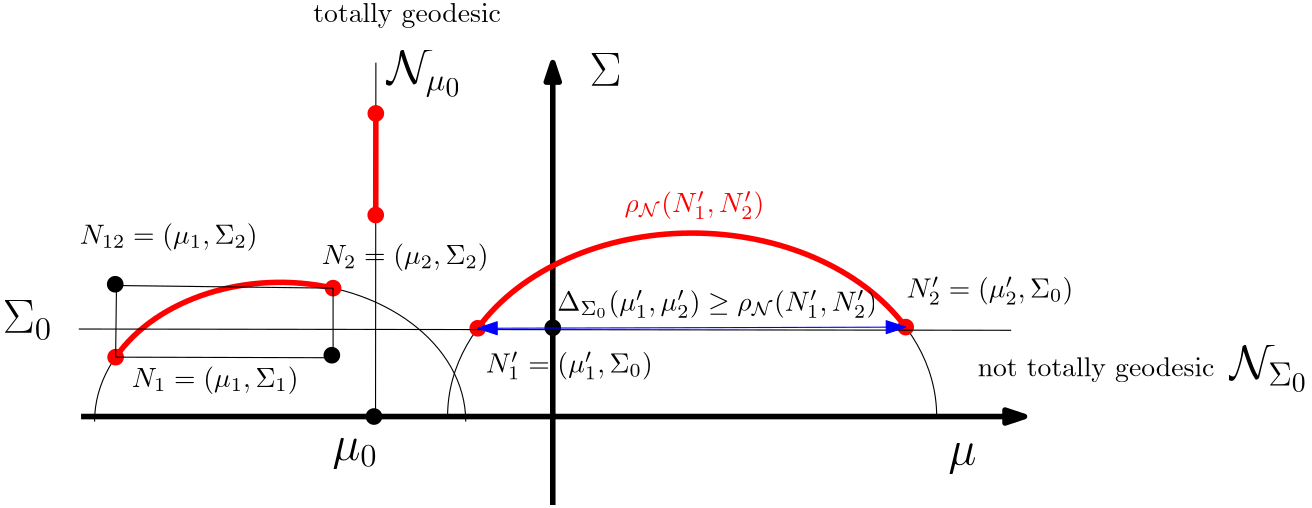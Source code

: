 <?xml version="1.0"?>
<!DOCTYPE ipe SYSTEM "ipe.dtd">
<ipe version="70218" creator="Ipe 7.2.9">
<info created="D:20220212103745" modified="D:20220407083436"/>
<ipestyle name="basic">
<symbol name="arrow/arc(spx)">
<path stroke="sym-stroke" fill="sym-stroke" pen="sym-pen">
0 0 m
-1 0.333 l
-1 -0.333 l
h
</path>
</symbol>
<symbol name="arrow/farc(spx)">
<path stroke="sym-stroke" fill="white" pen="sym-pen">
0 0 m
-1 0.333 l
-1 -0.333 l
h
</path>
</symbol>
<symbol name="arrow/ptarc(spx)">
<path stroke="sym-stroke" fill="sym-stroke" pen="sym-pen">
0 0 m
-1 0.333 l
-0.8 0 l
-1 -0.333 l
h
</path>
</symbol>
<symbol name="arrow/fptarc(spx)">
<path stroke="sym-stroke" fill="white" pen="sym-pen">
0 0 m
-1 0.333 l
-0.8 0 l
-1 -0.333 l
h
</path>
</symbol>
<symbol name="mark/circle(sx)" transformations="translations">
<path fill="sym-stroke">
0.6 0 0 0.6 0 0 e
0.4 0 0 0.4 0 0 e
</path>
</symbol>
<symbol name="mark/disk(sx)" transformations="translations">
<path fill="sym-stroke">
0.6 0 0 0.6 0 0 e
</path>
</symbol>
<symbol name="mark/fdisk(sfx)" transformations="translations">
<group>
<path fill="sym-fill">
0.5 0 0 0.5 0 0 e
</path>
<path fill="sym-stroke" fillrule="eofill">
0.6 0 0 0.6 0 0 e
0.4 0 0 0.4 0 0 e
</path>
</group>
</symbol>
<symbol name="mark/box(sx)" transformations="translations">
<path fill="sym-stroke" fillrule="eofill">
-0.6 -0.6 m
0.6 -0.6 l
0.6 0.6 l
-0.6 0.6 l
h
-0.4 -0.4 m
0.4 -0.4 l
0.4 0.4 l
-0.4 0.4 l
h
</path>
</symbol>
<symbol name="mark/square(sx)" transformations="translations">
<path fill="sym-stroke">
-0.6 -0.6 m
0.6 -0.6 l
0.6 0.6 l
-0.6 0.6 l
h
</path>
</symbol>
<symbol name="mark/fsquare(sfx)" transformations="translations">
<group>
<path fill="sym-fill">
-0.5 -0.5 m
0.5 -0.5 l
0.5 0.5 l
-0.5 0.5 l
h
</path>
<path fill="sym-stroke" fillrule="eofill">
-0.6 -0.6 m
0.6 -0.6 l
0.6 0.6 l
-0.6 0.6 l
h
-0.4 -0.4 m
0.4 -0.4 l
0.4 0.4 l
-0.4 0.4 l
h
</path>
</group>
</symbol>
<symbol name="mark/cross(sx)" transformations="translations">
<group>
<path fill="sym-stroke">
-0.43 -0.57 m
0.57 0.43 l
0.43 0.57 l
-0.57 -0.43 l
h
</path>
<path fill="sym-stroke">
-0.43 0.57 m
0.57 -0.43 l
0.43 -0.57 l
-0.57 0.43 l
h
</path>
</group>
</symbol>
<symbol name="arrow/fnormal(spx)">
<path stroke="sym-stroke" fill="white" pen="sym-pen">
0 0 m
-1 0.333 l
-1 -0.333 l
h
</path>
</symbol>
<symbol name="arrow/pointed(spx)">
<path stroke="sym-stroke" fill="sym-stroke" pen="sym-pen">
0 0 m
-1 0.333 l
-0.8 0 l
-1 -0.333 l
h
</path>
</symbol>
<symbol name="arrow/fpointed(spx)">
<path stroke="sym-stroke" fill="white" pen="sym-pen">
0 0 m
-1 0.333 l
-0.8 0 l
-1 -0.333 l
h
</path>
</symbol>
<symbol name="arrow/linear(spx)">
<path stroke="sym-stroke" pen="sym-pen">
-1 0.333 m
0 0 l
-1 -0.333 l
</path>
</symbol>
<symbol name="arrow/fdouble(spx)">
<path stroke="sym-stroke" fill="white" pen="sym-pen">
0 0 m
-1 0.333 l
-1 -0.333 l
h
-1 0 m
-2 0.333 l
-2 -0.333 l
h
</path>
</symbol>
<symbol name="arrow/double(spx)">
<path stroke="sym-stroke" fill="sym-stroke" pen="sym-pen">
0 0 m
-1 0.333 l
-1 -0.333 l
h
-1 0 m
-2 0.333 l
-2 -0.333 l
h
</path>
</symbol>
<anglesize name="22.5 deg" value="22.5"/>
<anglesize name="30 deg" value="30"/>
<anglesize name="45 deg" value="45"/>
<anglesize name="60 deg" value="60"/>
<anglesize name="90 deg" value="90"/>
<arrowsize name="large" value="10"/>
<arrowsize name="small" value="5"/>
<arrowsize name="tiny" value="3"/>
<color name="blue" value="0 0 1"/>
<color name="brown" value="0.647 0.165 0.165"/>
<color name="darkblue" value="0 0 0.545"/>
<color name="darkcyan" value="0 0.545 0.545"/>
<color name="darkgray" value="0.663"/>
<color name="darkgreen" value="0 0.392 0"/>
<color name="darkmagenta" value="0.545 0 0.545"/>
<color name="darkorange" value="1 0.549 0"/>
<color name="darkred" value="0.545 0 0"/>
<color name="gold" value="1 0.843 0"/>
<color name="gray" value="0.745"/>
<color name="green" value="0 1 0"/>
<color name="lightblue" value="0.678 0.847 0.902"/>
<color name="lightcyan" value="0.878 1 1"/>
<color name="lightgray" value="0.827"/>
<color name="lightgreen" value="0.565 0.933 0.565"/>
<color name="lightyellow" value="1 1 0.878"/>
<color name="navy" value="0 0 0.502"/>
<color name="orange" value="1 0.647 0"/>
<color name="pink" value="1 0.753 0.796"/>
<color name="purple" value="0.627 0.125 0.941"/>
<color name="red" value="1 0 0"/>
<color name="seagreen" value="0.18 0.545 0.341"/>
<color name="turquoise" value="0.251 0.878 0.816"/>
<color name="violet" value="0.933 0.51 0.933"/>
<color name="yellow" value="1 1 0"/>
<dashstyle name="dash dot dotted" value="[4 2 1 2 1 2] 0"/>
<dashstyle name="dash dotted" value="[4 2 1 2] 0"/>
<dashstyle name="dashed" value="[4] 0"/>
<dashstyle name="dotted" value="[1 3] 0"/>
<gridsize name="10 pts (~3.5 mm)" value="10"/>
<gridsize name="14 pts (~5 mm)" value="14"/>
<gridsize name="16 pts (~6 mm)" value="16"/>
<gridsize name="20 pts (~7 mm)" value="20"/>
<gridsize name="28 pts (~10 mm)" value="28"/>
<gridsize name="32 pts (~12 mm)" value="32"/>
<gridsize name="4 pts" value="4"/>
<gridsize name="56 pts (~20 mm)" value="56"/>
<gridsize name="8 pts (~3 mm)" value="8"/>
<opacity name="10%" value="0.1"/>
<opacity name="30%" value="0.3"/>
<opacity name="50%" value="0.5"/>
<opacity name="75%" value="0.75"/>
<pen name="fat" value="1.2"/>
<pen name="heavier" value="0.8"/>
<pen name="ultrafat" value="2"/>
<symbolsize name="large" value="5"/>
<symbolsize name="small" value="2"/>
<symbolsize name="tiny" value="1.1"/>
<textsize name="Huge" value="\Huge"/>
<textsize name="LARGE" value="\LARGE"/>
<textsize name="Large" value="\Large"/>
<textsize name="footnote" value="\footnotesize"/>
<textsize name="huge" value="\huge"/>
<textsize name="large" value="\large"/>
<textsize name="small" value="\small"/>
<textsize name="tiny" value="\tiny"/>
<textstyle name="center" begin="\begin{center}" end="\end{center}"/>
<textstyle name="item" begin="\begin{itemize}\item{}" end="\end{itemize}"/>
<textstyle name="itemize" begin="\begin{itemize}" end="\end{itemize}"/>
<tiling name="falling" angle="-60" step="4" width="1"/>
<tiling name="rising" angle="30" step="4" width="1"/>
</ipestyle>
<page>
<layer name="alpha"/>
<view layers="alpha" active="alpha"/>
<path layer="alpha" matrix="1.32666 0 0 0.995257 -20.9063 2.4283" stroke="black" pen="ultrafat" arrow="normal/normal">
64 384 m
320 384 l
</path>
<path matrix="1.32666 0 0 0.995257 -20.9063 2.4283" stroke="black" pen="ultrafat" arrow="normal/normal">
192 352 m
192 512 l
</path>
<path matrix="1.32666 0 0 0.995257 -78.8271 0.604024" stroke="black">
111.319 384 m
50.3623 0 0 -50.3623 161.681 384 212.043 384 a
</path>
<path matrix="1.32666 0 0 0.995257 -20.9063 2.4283" stroke="black">
163.458 384 m
66.3598 0 0 -66.3598 229.818 384 296.178 384 a
</path>
<path matrix="1.32666 0 0 0.995257 -20.9063 2.4283" stroke="black">
143.906 384 m
144 512 l
</path>
<use matrix="1.32666 0 0 0.995257 -20.9063 2.4283" name="mark/disk(sx)" pos="143.96 456.893" size="large" stroke="red"/>
<use matrix="1.32666 0 0 0.995257 -20.9063 2.4283" name="mark/disk(sx)" pos="143.986 493.628" size="large" stroke="red"/>
<use matrix="1.32666 0 0 0.995257 -78.8271 0.604024" name="mark/disk(sx)" pos="117.037 407.308" size="large" stroke="red"/>
<use matrix="1.32666 0 0 0.995257 -78.8271 0.604024" name="mark/disk(sx)" pos="176.043 432.271" size="large" stroke="red"/>
<use matrix="1.32666 0 0 0.995257 -20.9063 2.4283" name="mark/disk(sx)" pos="171.64 415.92" size="large" stroke="red"/>
<use matrix="1.32666 0 0 0.995257 -20.9063 2.4283" name="mark/disk(sx)" pos="287.763 416.342" size="large" stroke="red"/>
<path matrix="1.32666 0 0 0.995257 -20.9063 2.4283" stroke="red" pen="ultrafat">
143.96 456.893 m
143.986 493.628 l
</path>
<path matrix="1.32666 0 0 0.995257 -78.8271 0.604024" stroke="red" pen="ultrafat">
117.037 407.308 m
50.3623 0 0 -50.3623 161.681 384 176.043 432.271 a
</path>
<path matrix="1.32666 0 0 0.995257 -20.9063 2.4283" stroke="red" pen="ultrafat">
171.64 415.92 m
66.3598 0 0 -66.3598 229.818 384 287.763 416.342 a
</path>
<text transformations="translations" pos="376.165 367.425" stroke="black" type="label" width="10.142" height="7.41" depth="3.35" valign="baseline" size="LARGE" style="math">\mu</text>
<text transformations="translations" pos="247.001 503.699" stroke="black" type="label" width="11.493" height="11.761" depth="0" valign="baseline" size="LARGE" style="math">\Sigma</text>
<use name="mark/disk(sx)" pos="169.444 384.607" size="large" stroke="black"/>
<path stroke="black">
63.1795 416.109 m
398.846 415.653 l
</path>
<use name="mark/disk(sx)" pos="233.812 416.565" size="large" stroke="black"/>
<text transformations="translations" pos="154.393 369.134" stroke="black" type="label" width="16.493" height="7.41" depth="3.35" valign="baseline" size="LARGE" style="math">\mu_0</text>
<text matrix="1 0 0 1 -211.616 -13.226" transformations="translations" pos="247.431 427.967" stroke="black" type="label" width="17.844" height="11.764" depth="2.58" valign="baseline" size="LARGE" style="math">\Sigma_0</text>
<text matrix="1 0 0 1 -11.8578 -2.28035" transformations="translations" pos="185.862 506.867" stroke="black" type="label" width="27.146" height="11.761" depth="4.91" valign="baseline" size="LARGE" style="math">\mathcal{N}_{\mu_0}</text>
<text matrix="1 0 0 1 291.428 -108.545" transformations="translations" pos="185.862 506.867" stroke="black" type="label" width="28.557" height="11.759" depth="4.89" valign="baseline" size="LARGE" style="math">\mathcal{N}_{\Sigma_0}</text>
<text matrix="1 0 0 1 19.611 -1.36821" transformations="translations" pos="128 528" stroke="black" type="label" width="67.58" height="6.926" depth="1.93" valign="baseline">totally geodesic</text>
<text matrix="1 0 0 1 258.774 -128.912" transformations="translations" pos="128 528" stroke="black" type="label" width="85.291" height="6.926" depth="1.93" valign="baseline">not totally geodesic</text>
<text matrix="1 0 0 1 1.71152 0.456069" transformations="translations" pos="208 400" stroke="black" type="label" width="60.071" height="7.49" depth="2.49" valign="baseline" style="math">N_1&apos;=(\mu_1&apos;,\Sigma_0)</text>
<text matrix="1 0 0 1 153.121 27.4393" transformations="translations" pos="208 400" stroke="black" type="label" width="60.071" height="7.49" depth="2.49" valign="baseline" style="math">N_2&apos;=(\mu_2&apos;,\Sigma_0)</text>
<path stroke="blue" arrow="normal/normal" rarrow="normal/normal">
206.802 416.376 m
360.857 416.796 l
</path>
<text matrix="1 0 0 1 -51.0797 15.9624" transformations="translations" pos="286.539 406.683" stroke="black" type="label" width="115.127" height="7.49" depth="2.49" valign="baseline" style="math">\Delta_{\Sigma_0}(\mu_1&apos;,\mu_2&apos;)\geq \rho_{\mathcal{N}}(N_1&apos;,N_2&apos;)</text>
<text matrix="1 0 0 1 -16.4185 -9.57745" transformations="translations" pos="276.049 467.796" stroke="red" type="label" width="50.347" height="7.49" depth="2.49" valign="baseline" style="math">\rho_{\mathcal{N}}(N_1&apos;,N_2&apos;)</text>
<text transformations="translations" pos="82.2197 395.281" stroke="black" type="label" width="60.071" height="7.473" depth="2.49" valign="baseline" style="math">N_1=(\mu_1,\Sigma_1)</text>
<text matrix="1 0 0 1 28.7323 -10.9457" transformations="translations" pos="121.898 450.466" stroke="black" type="label" width="60.071" height="7.473" depth="2.49" valign="baseline" style="math">N_2=(\mu_2,\Sigma_2)</text>
<path stroke="black">
76.4412 405.98 m
76.7468 431.767 l
</path>
<path stroke="black">
76.7468 431.767 m
154.722 430.825 l
</path>
<path stroke="black">
76.4412 405.98 m
156.103 405.771 l
</path>
<path stroke="black">
154.722 430.825 m
154.735 407.139 l
</path>
<use name="mark/disk(sx)" pos="76.2908 432.223" size="large" stroke="black"/>
<use name="mark/disk(sx)" pos="154.279 406.683" size="large" stroke="black"/>
<text transformations="translations" pos="63.5208 446.817" stroke="black" type="label" width="64.042" height="7.473" depth="2.49" valign="baseline" style="math">N_{12}=(\mu_1,\Sigma_2)</text>
</page>
</ipe>
